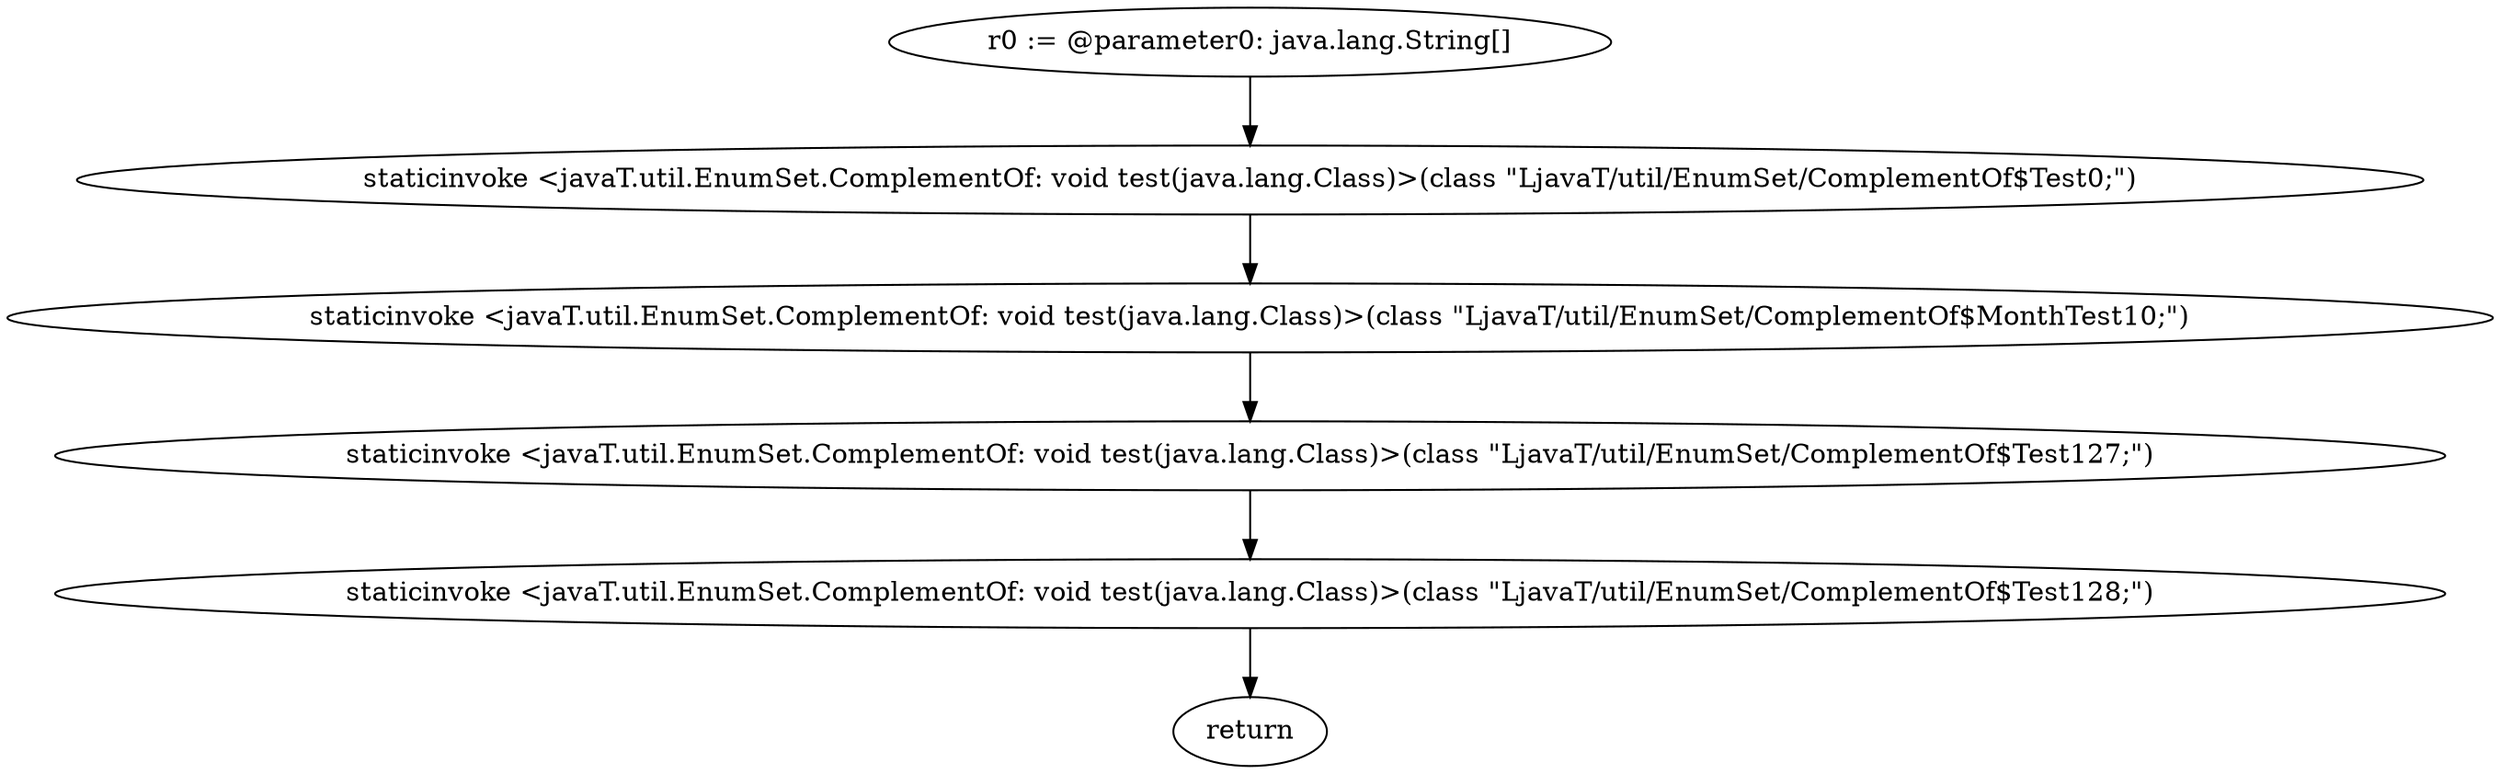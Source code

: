 digraph "unitGraph" {
    "r0 := @parameter0: java.lang.String[]"
    "staticinvoke <javaT.util.EnumSet.ComplementOf: void test(java.lang.Class)>(class \"LjavaT/util/EnumSet/ComplementOf$Test0;\")"
    "staticinvoke <javaT.util.EnumSet.ComplementOf: void test(java.lang.Class)>(class \"LjavaT/util/EnumSet/ComplementOf$MonthTest10;\")"
    "staticinvoke <javaT.util.EnumSet.ComplementOf: void test(java.lang.Class)>(class \"LjavaT/util/EnumSet/ComplementOf$Test127;\")"
    "staticinvoke <javaT.util.EnumSet.ComplementOf: void test(java.lang.Class)>(class \"LjavaT/util/EnumSet/ComplementOf$Test128;\")"
    "return"
    "r0 := @parameter0: java.lang.String[]"->"staticinvoke <javaT.util.EnumSet.ComplementOf: void test(java.lang.Class)>(class \"LjavaT/util/EnumSet/ComplementOf$Test0;\")";
    "staticinvoke <javaT.util.EnumSet.ComplementOf: void test(java.lang.Class)>(class \"LjavaT/util/EnumSet/ComplementOf$Test0;\")"->"staticinvoke <javaT.util.EnumSet.ComplementOf: void test(java.lang.Class)>(class \"LjavaT/util/EnumSet/ComplementOf$MonthTest10;\")";
    "staticinvoke <javaT.util.EnumSet.ComplementOf: void test(java.lang.Class)>(class \"LjavaT/util/EnumSet/ComplementOf$MonthTest10;\")"->"staticinvoke <javaT.util.EnumSet.ComplementOf: void test(java.lang.Class)>(class \"LjavaT/util/EnumSet/ComplementOf$Test127;\")";
    "staticinvoke <javaT.util.EnumSet.ComplementOf: void test(java.lang.Class)>(class \"LjavaT/util/EnumSet/ComplementOf$Test127;\")"->"staticinvoke <javaT.util.EnumSet.ComplementOf: void test(java.lang.Class)>(class \"LjavaT/util/EnumSet/ComplementOf$Test128;\")";
    "staticinvoke <javaT.util.EnumSet.ComplementOf: void test(java.lang.Class)>(class \"LjavaT/util/EnumSet/ComplementOf$Test128;\")"->"return";
}
